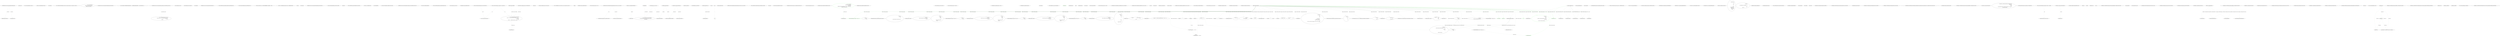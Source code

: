 digraph  {
n0 [cluster="HangFire.SqlServer.SqlServerObjectsInstaller.Install(SqlConnection)", label="Entry HangFire.SqlServer.SqlServerObjectsInstaller.Install(SqlConnection)", span="32-32"];
n1 [cluster="HangFire.SqlServer.SqlServerObjectsInstaller.Install(SqlConnection)", label="connection == null", span="34-34"];
n4 [cluster="HangFire.SqlServer.SqlServerObjectsInstaller.Install(SqlConnection)", label="!IsSqlEditionSupported(connection)", span="38-38"];
n8 [cluster="HangFire.SqlServer.SqlServerObjectsInstaller.Install(SqlConnection)", label="connection.Execute(script)", span="49-49"];
n2 [cluster="HangFire.SqlServer.SqlServerObjectsInstaller.Install(SqlConnection)", label="throw new ArgumentNullException(''connection'');", span="34-34"];
n3 [cluster="HangFire.SqlServer.SqlServerObjectsInstaller.Install(SqlConnection)", label="Log.Debug(''Start installing HangFire SQL objects...'')", span="36-36"];
n12 [cluster="Unk.Debug", label="Entry Unk.Debug", span=""];
n5 [cluster="HangFire.SqlServer.SqlServerObjectsInstaller.Install(SqlConnection)", label="throw new PlatformNotSupportedException(''The SQL Server edition of the target server is unsupported, e.g. SQL Azure.'');", span="40-40"];
n6 [cluster="HangFire.SqlServer.SqlServerObjectsInstaller.Install(SqlConnection)", label="var script = GetStringResource(\r\n                typeof(SqlServerObjectsInstaller).Assembly, \r\n                ''HangFire.SqlServer.Install.sql'')", span="43-45"];
n13 [cluster="HangFire.SqlServer.SqlServerObjectsInstaller.IsSqlEditionSupported(SqlConnection)", label="Entry HangFire.SqlServer.SqlServerObjectsInstaller.IsSqlEditionSupported(SqlConnection)", span="54-54"];
n7 [cluster="HangFire.SqlServer.SqlServerObjectsInstaller.Install(SqlConnection)", label="script = script.Replace(''SET @TARGET_SCHEMA_VERSION = 2;'', ''SET @TARGET_SCHEMA_VERSION = '' + RequiredSchemaVersion + '';'')", span="47-47"];
n15 [cluster="HangFire.SqlServer.SqlServerObjectsInstaller.GetStringResource(System.Reflection.Assembly, string)", label="Entry HangFire.SqlServer.SqlServerObjectsInstaller.GetStringResource(System.Reflection.Assembly, string)", span="60-60"];
n16 [cluster="string.Replace(string, string)", label="Entry string.Replace(string, string)", span="0-0"];
n9 [cluster="HangFire.SqlServer.SqlServerObjectsInstaller.Install(SqlConnection)", label="Log.Debug(''HangFire SQL objects installed.'')", span="51-51"];
n17 [cluster="Unk.Execute", label="Entry Unk.Execute", span=""];
n10 [cluster="HangFire.SqlServer.SqlServerObjectsInstaller.Install(SqlConnection)", label="Exit HangFire.SqlServer.SqlServerObjectsInstaller.Install(SqlConnection)", span="32-32"];
n14 [cluster="System.PlatformNotSupportedException.PlatformNotSupportedException(string)", label="Entry System.PlatformNotSupportedException.PlatformNotSupportedException(string)", span="0-0"];
n11 [cluster="System.ArgumentNullException.ArgumentNullException(string)", label="Entry System.ArgumentNullException.ArgumentNullException(string)", span="0-0"];
n18 [cluster="HangFire.SqlServer.SqlServerObjectsInstaller.IsSqlEditionSupported(SqlConnection)", label="var edition = connection.Query<int>(''SELECT SERVERPROPERTY ( 'EngineEdition' )'').Single()", span="56-56"];
n19 [cluster="HangFire.SqlServer.SqlServerObjectsInstaller.IsSqlEditionSupported(SqlConnection)", label="return edition >= SqlEngineEdition.Standard && edition <= SqlEngineEdition.Express;", span="57-57"];
n21 [cluster="Unk.>", label="Entry Unk.>", span=""];
n22 [cluster="Unk.Single", label="Entry Unk.Single", span=""];
n20 [cluster="HangFire.SqlServer.SqlServerObjectsInstaller.IsSqlEditionSupported(SqlConnection)", label="Exit HangFire.SqlServer.SqlServerObjectsInstaller.IsSqlEditionSupported(SqlConnection)", span="54-54"];
n23 [cluster="HangFire.SqlServer.SqlServerObjectsInstaller.GetStringResource(System.Reflection.Assembly, string)", label="var stream = assembly.GetManifestResourceStream(resourceName)", span="62-62"];
n25 [cluster="HangFire.SqlServer.SqlServerObjectsInstaller.GetStringResource(System.Reflection.Assembly, string)", label="throw new InvalidOperationException(String.Format(\r\n                        ''Requested resource `{0}` was not found in the assembly `{1}`.'',\r\n                        resourceName,\r\n                        assembly));", span="66-69"];
n24 [cluster="HangFire.SqlServer.SqlServerObjectsInstaller.GetStringResource(System.Reflection.Assembly, string)", label="stream == null", span="64-64"];
n29 [cluster="System.Reflection.Assembly.GetManifestResourceStream(string)", label="Entry System.Reflection.Assembly.GetManifestResourceStream(string)", span="0-0"];
n26 [cluster="HangFire.SqlServer.SqlServerObjectsInstaller.GetStringResource(System.Reflection.Assembly, string)", label="var reader = new StreamReader(stream)", span="72-72"];
n27 [cluster="HangFire.SqlServer.SqlServerObjectsInstaller.GetStringResource(System.Reflection.Assembly, string)", label="return reader.ReadToEnd();", span="74-74"];
n32 [cluster="System.IO.StreamReader.StreamReader(System.IO.Stream)", label="Entry System.IO.StreamReader.StreamReader(System.IO.Stream)", span="0-0"];
n28 [cluster="HangFire.SqlServer.SqlServerObjectsInstaller.GetStringResource(System.Reflection.Assembly, string)", label="Exit HangFire.SqlServer.SqlServerObjectsInstaller.GetStringResource(System.Reflection.Assembly, string)", span="60-60"];
n33 [cluster="System.IO.StreamReader.ReadToEnd()", label="Entry System.IO.StreamReader.ReadToEnd()", span="0-0"];
n30 [cluster="System.InvalidOperationException.InvalidOperationException(string)", label="Entry System.InvalidOperationException.InvalidOperationException(string)", span="0-0"];
n31 [cluster="string.Format(string, object, object)", label="Entry string.Format(string, object, object)", span="0-0"];
m0_6 [cluster="Hangfire.Storage.InvocationData.Deserialize()", file="InvocationData.cs", label="Entry Hangfire.Storage.InvocationData.Deserialize()", span="40-40"];
m0_11 [cluster="Hangfire.Storage.InvocationData.Deserialize()", file="InvocationData.cs", label="throw new InvalidOperationException(String.Format(\r\n                        ''The type `{0}` does not contain a method with signature `{1}({2})`'',\r\n                        type.FullName,\r\n                        Method,\r\n                        String.Join('', '', parameterTypes.Select(x => x.Name))));", span="50-54"];
m0_7 [cluster="Hangfire.Storage.InvocationData.Deserialize()", file="InvocationData.cs", label="var type = System.Type.GetType(Type, throwOnError: true, ignoreCase: true)", span="44-44"];
m0_8 [cluster="Hangfire.Storage.InvocationData.Deserialize()", file="InvocationData.cs", label="var parameterTypes = JobHelper.FromJson<Type[]>(ParameterTypes)", span="45-45"];
m0_10 [cluster="Hangfire.Storage.InvocationData.Deserialize()", file="InvocationData.cs", label="method == null", span="48-48"];
m0_9 [cluster="Hangfire.Storage.InvocationData.Deserialize()", file="InvocationData.cs", label="var method = GetNonOpenMatchingMethod(type, Method, parameterTypes)", span="46-46"];
m0_12 [cluster="Hangfire.Storage.InvocationData.Deserialize()", file="InvocationData.cs", label="var arguments = JobHelper.FromJson<string[]>(Arguments)", span="57-57"];
m0_13 [cluster="Hangfire.Storage.InvocationData.Deserialize()", file="InvocationData.cs", label="return new Job(type, method, arguments);", span="59-59"];
m0_15 [cluster="Hangfire.Storage.InvocationData.Deserialize()", file="InvocationData.cs", label="throw new JobLoadException(''Could not load the job. See inner exception for the details.'', ex);", span="63-63"];
m0_14 [cluster="Hangfire.Storage.InvocationData.Deserialize()", file="InvocationData.cs", label=Exception, span="61-61"];
m0_16 [cluster="Hangfire.Storage.InvocationData.Deserialize()", file="InvocationData.cs", label="Exit Hangfire.Storage.InvocationData.Deserialize()", span="40-40"];
m0_61 [cluster="System.Collections.Generic.List<T>.List()", file="InvocationData.cs", label="Entry System.Collections.Generic.List<T>.List()", span="0-0"];
m0_19 [cluster="Hangfire.Storage.InvocationData.GetNonOpenMatchingMethod(System.Type, string, System.Type[])", file="InvocationData.cs", label="Entry Hangfire.Storage.InvocationData.GetNonOpenMatchingMethod(System.Type, string, System.Type[])", span="76-76"];
m0_41 [cluster="Hangfire.Storage.InvocationData.GetNonOpenMatchingMethod(System.Type, string, System.Type[])", file="InvocationData.cs", label="var parameters = methodCandidate.GetParameters()", span="87-87"];
m0_40 [cluster="Hangfire.Storage.InvocationData.GetNonOpenMatchingMethod(System.Type, string, System.Type[])", file="InvocationData.cs", label="!methodCandidate.Name.Equals(name, StringComparison.Ordinal)", span="82-82"];
m0_39 [cluster="Hangfire.Storage.InvocationData.GetNonOpenMatchingMethod(System.Type, string, System.Type[])", file="InvocationData.cs", label=methodCandidates, span="80-80"];
m0_42 [cluster="Hangfire.Storage.InvocationData.GetNonOpenMatchingMethod(System.Type, string, System.Type[])", file="InvocationData.cs", label="parameters.Length != parameterTypes.Length", span="88-88"];
m0_46 [cluster="Hangfire.Storage.InvocationData.GetNonOpenMatchingMethod(System.Type, string, System.Type[])", file="InvocationData.cs", label="i < parameters.Length", span="98-98"];
m0_47 [cluster="Hangfire.Storage.InvocationData.GetNonOpenMatchingMethod(System.Type, string, System.Type[])", file="InvocationData.cs", label="var parameter = parameters[i]", span="100-100"];
m0_38 [cluster="Hangfire.Storage.InvocationData.GetNonOpenMatchingMethod(System.Type, string, System.Type[])", file="InvocationData.cs", label="var methodCandidates = type.GetMethods()", span="78-78"];
m0_55 [cluster="Hangfire.Storage.InvocationData.GetNonOpenMatchingMethod(System.Type, string, System.Type[])", file="InvocationData.cs", label="!parameterTypesMatched", span="118-118"];
m0_57 [cluster="Hangfire.Storage.InvocationData.GetNonOpenMatchingMethod(System.Type, string, System.Type[])", file="InvocationData.cs", label="return null;", span="126-126"];
m0_56 [cluster="Hangfire.Storage.InvocationData.GetNonOpenMatchingMethod(System.Type, string, System.Type[])", file="InvocationData.cs", label="return methodCandidate.ContainsGenericParameters \r\n                    ? methodCandidate.MakeGenericMethod(genericArguments.ToArray()) \r\n                    : methodCandidate;", span="121-123"];
m0_43 [cluster="Hangfire.Storage.InvocationData.GetNonOpenMatchingMethod(System.Type, string, System.Type[])", file="InvocationData.cs", label="var parameterTypesMatched = true", span="93-93"];
m0_45 [cluster="Hangfire.Storage.InvocationData.GetNonOpenMatchingMethod(System.Type, string, System.Type[])", file="InvocationData.cs", label="var i = 0", span="98-98"];
m0_51 [cluster="Hangfire.Storage.InvocationData.GetNonOpenMatchingMethod(System.Type, string, System.Type[])", file="InvocationData.cs", label="genericArguments.Add(actualType)", span="107-107"];
m0_54 [cluster="Hangfire.Storage.InvocationData.GetNonOpenMatchingMethod(System.Type, string, System.Type[])", file="InvocationData.cs", label="i++", span="98-98"];
m0_52 [cluster="Hangfire.Storage.InvocationData.GetNonOpenMatchingMethod(System.Type, string, System.Type[])", file="InvocationData.cs", label="parameterType.IsAssignableFrom(actualType)", span="112-112"];
m0_48 [cluster="Hangfire.Storage.InvocationData.GetNonOpenMatchingMethod(System.Type, string, System.Type[])", file="InvocationData.cs", label="var parameterType = parameter.ParameterType", span="101-101"];
m0_49 [cluster="Hangfire.Storage.InvocationData.GetNonOpenMatchingMethod(System.Type, string, System.Type[])", file="InvocationData.cs", label="var actualType = parameterTypes[i]", span="102-102"];
m0_53 [cluster="Hangfire.Storage.InvocationData.GetNonOpenMatchingMethod(System.Type, string, System.Type[])", file="InvocationData.cs", label="parameterTypesMatched = false", span="114-114"];
m0_44 [cluster="Hangfire.Storage.InvocationData.GetNonOpenMatchingMethod(System.Type, string, System.Type[])", file="InvocationData.cs", label="var genericArguments = new List<Type>()", span="94-94"];
m0_50 [cluster="Hangfire.Storage.InvocationData.GetNonOpenMatchingMethod(System.Type, string, System.Type[])", file="InvocationData.cs", label="parameterType.IsGenericParameter", span="105-105"];
m0_58 [cluster="Hangfire.Storage.InvocationData.GetNonOpenMatchingMethod(System.Type, string, System.Type[])", file="InvocationData.cs", label="Exit Hangfire.Storage.InvocationData.GetNonOpenMatchingMethod(System.Type, string, System.Type[])", span="76-76"];
m0_65 [cluster="System.Reflection.MethodInfo.MakeGenericMethod(params System.Type[])", file="InvocationData.cs", label="Entry System.Reflection.MethodInfo.MakeGenericMethod(params System.Type[])", span="0-0"];
m0_22 [cluster="Unk.Join", file="InvocationData.cs", label="Entry Unk.Join", span=""];
m0_63 [cluster="System.Type.IsAssignableFrom(System.Type)", file="InvocationData.cs", label="Entry System.Type.IsAssignableFrom(System.Type)", span="0-0"];
m0_24 [cluster="Hangfire.Common.Job.Job(System.Type, System.Reflection.MethodInfo, string[])", file="InvocationData.cs", label="Entry Hangfire.Common.Job.Job(System.Type, System.Reflection.MethodInfo, string[])", span="69-69"];
m0_17 [cluster="System.Type.GetType(string, bool, bool)", file="InvocationData.cs", label="Entry System.Type.GetType(string, bool, bool)", span="0-0"];
m0_29 [cluster="Hangfire.Storage.InvocationData.Serialize(Hangfire.Common.Job)", file="InvocationData.cs", label="Entry Hangfire.Storage.InvocationData.Serialize(Hangfire.Common.Job)", span="67-67"];
m0_30 [cluster="Hangfire.Storage.InvocationData.Serialize(Hangfire.Common.Job)", color=green, community=0, file="InvocationData.cs", label="return new InvocationData(\r\n                job.Type.AssemblyQualifiedName,\r\n                job.Method.Name,\r\n                JobHelper.ToJson(job.Method.GetParameters().Select(x => x.ParameterType)),\r\n                JobHelper.ToJson(job.Arguments));", prediction=0, span="69-73"];
m0_31 [cluster="Hangfire.Storage.InvocationData.Serialize(Hangfire.Common.Job)", file="InvocationData.cs", label="Exit Hangfire.Storage.InvocationData.Serialize(Hangfire.Common.Job)", span="67-67"];
m0_23 [cluster="string.Format(string, object, object, object)", file="InvocationData.cs", label="Entry string.Format(string, object, object, object)", span="0-0"];
m0_64 [cluster="System.Collections.Generic.List<T>.ToArray()", file="InvocationData.cs", label="Entry System.Collections.Generic.List<T>.ToArray()", span="0-0"];
m0_18 [cluster="Hangfire.Common.JobHelper.FromJson<T>(string)", file="InvocationData.cs", label="Entry Hangfire.Common.JobHelper.FromJson<T>(string)", span="39-39"];
m0_34 [cluster="Hangfire.Common.JobHelper.ToJson(object)", file="InvocationData.cs", label="Entry Hangfire.Common.JobHelper.ToJson(object)", span="32-32"];
m0_33 [cluster="Unk.ToJson", file="InvocationData.cs", label="Entry Unk.ToJson", span=""];
m0_60 [cluster="string.Equals(string, System.StringComparison)", file="InvocationData.cs", label="Entry string.Equals(string, System.StringComparison)", span="0-0"];
m0_26 [cluster="lambda expression", file="InvocationData.cs", label="Entry lambda expression", span="54-54"];
m0_35 [cluster="lambda expression", file="InvocationData.cs", label="Entry lambda expression", span="72-72"];
m0_36 [cluster="lambda expression", color=green, community=0, file="InvocationData.cs", label="x.ParameterType", prediction=1, span="72-72"];
m0_37 [cluster="lambda expression", file="InvocationData.cs", label="Exit lambda expression", span="72-72"];
m0_27 [cluster="lambda expression", file="InvocationData.cs", label="x.Name", span="54-54"];
m0_28 [cluster="lambda expression", file="InvocationData.cs", label="Exit lambda expression", span="54-54"];
m0_21 [cluster="Unk.Select", file="InvocationData.cs", label="Entry Unk.Select", span=""];
m0_59 [cluster="System.Type.GetMethods()", file="InvocationData.cs", label="Entry System.Type.GetMethods()", span="0-0"];
m0_62 [cluster="System.Collections.Generic.List<T>.Add(T)", file="InvocationData.cs", label="Entry System.Collections.Generic.List<T>.Add(T)", span="0-0"];
m0_25 [cluster="Hangfire.Common.JobLoadException.JobLoadException(string, System.Exception)", file="InvocationData.cs", label="Entry Hangfire.Common.JobLoadException.JobLoadException(string, System.Exception)", span="33-33"];
m0_0 [cluster="Hangfire.Storage.InvocationData.InvocationData(string, string, string, string)", file="InvocationData.cs", label="Entry Hangfire.Storage.InvocationData.InvocationData(string, string, string, string)", span="26-26"];
m0_1 [cluster="Hangfire.Storage.InvocationData.InvocationData(string, string, string, string)", file="InvocationData.cs", label="Type = type", span="29-29"];
m0_2 [cluster="Hangfire.Storage.InvocationData.InvocationData(string, string, string, string)", file="InvocationData.cs", label="Method = method", span="30-30"];
m0_3 [cluster="Hangfire.Storage.InvocationData.InvocationData(string, string, string, string)", file="InvocationData.cs", label="ParameterTypes = parameterTypes", span="31-31"];
m0_4 [cluster="Hangfire.Storage.InvocationData.InvocationData(string, string, string, string)", file="InvocationData.cs", label="Arguments = arguments", span="32-32"];
m0_5 [cluster="Hangfire.Storage.InvocationData.InvocationData(string, string, string, string)", file="InvocationData.cs", label="Exit Hangfire.Storage.InvocationData.InvocationData(string, string, string, string)", span="26-26"];
m0_32 [cluster="System.Reflection.MethodBase.GetParameters()", file="InvocationData.cs", label="Entry System.Reflection.MethodBase.GetParameters()", span="0-0"];
m0_66 [file="InvocationData.cs", label="Hangfire.Storage.InvocationData", span=""];
m1_99 [cluster="string.Format(string, object, object, object)", file="JobHelperFacts.cs", label="Entry string.Format(string, object, object, object)", span="0-0"];
m1_90 [cluster="HangFire.Web.RazorPage.Write(object)", file="JobHelperFacts.cs", label="Entry HangFire.Web.RazorPage.Write(object)", span="40-40"];
m1_92 [cluster="HangFire.Web.JobStorage.GetStatistics()", file="JobHelperFacts.cs", label="Entry HangFire.Web.JobStorage.GetStatistics()", span="553-553"];
m1_89 [cluster="HangFire.Web.RazorPage.WriteLiteral(string)", file="JobHelperFacts.cs", label="Entry HangFire.Web.RazorPage.WriteLiteral(string)", span="33-33"];
m1_12 [cluster="HangFire.Web.Pages.LayoutPage.Execute()", file="JobHelperFacts.cs", label="WriteLiteral(''\''\r\n                           href=\'''')", span="136-136"];
m1_13 [cluster="HangFire.Web.Pages.LayoutPage.Execute()", file="JobHelperFacts.cs", label="Write(Request.LinkTo(''/''))", span="141-141"];
m1_14 [cluster="HangFire.Web.Pages.LayoutPage.Execute()", file="JobHelperFacts.cs", label="WriteLiteral(''\''>\r\n                            <span class=\''glyphicon glyphicon-dashboard\''></spa'' +\r\n''n>\r\n                            Dashboard\r\n                        </a>\r\n\r\n     '' +\r\n''                   <a class=\''list-group-item '')", span="146-148"];
m1_15 [cluster="HangFire.Web.Pages.LayoutPage.Execute()", file="JobHelperFacts.cs", label="Write(Request.PathInfo.Equals(''/servers'') ? ''active'' : null)", span="153-153"];
m1_16 [cluster="HangFire.Web.Pages.LayoutPage.Execute()", file="JobHelperFacts.cs", label="WriteLiteral(''\''\r\n                           href=\'''')", span="158-158"];
m1_17 [cluster="HangFire.Web.Pages.LayoutPage.Execute()", file="JobHelperFacts.cs", label="Write(Request.LinkTo(''/servers''))", span="163-163"];
m1_18 [cluster="HangFire.Web.Pages.LayoutPage.Execute()", file="JobHelperFacts.cs", label="WriteLiteral(''\''>\r\n                            <span class=\''label label-default pull-right\''>'')", span="168-168"];
m1_11 [cluster="HangFire.Web.Pages.LayoutPage.Execute()", file="JobHelperFacts.cs", label="Write(Request.PathInfo.Equals(''/'') ? ''active'' : null)", span="131-131"];
m1_95 [cluster="string.IsNullOrEmpty(string)", file="JobHelperFacts.cs", label="Entry string.IsNullOrEmpty(string)", span="0-0"];
m1_94 [cluster="Unk.StartsWith", file="JobHelperFacts.cs", label="Entry Unk.StartsWith", span=""];
m1_19 [cluster="HangFire.Web.Pages.LayoutPage.Execute()", color=green, community=0, file="JobHelperFacts.cs", label="Write(statistics.Servers)", prediction=2, span="173-173"];
m1_0 [cluster="Hangfire.BackgroundJobServerOptions.BackgroundJobServerOptions()", file="JobHelperFacts.cs", label="Entry Hangfire.BackgroundJobServerOptions.BackgroundJobServerOptions()", span="34-34"];
m1_9 [cluster="Hangfire.BackgroundJobServerOptions.BackgroundJobServerOptions()", file="JobHelperFacts.cs", label="Activator = JobActivator.Current", span="45-45"];
m1_20 [cluster="Unk.Select", color=green, community=0, file="JobHelperFacts.cs", label="Entry Unk.Select", prediction=2, span=""];
m1_21 [cluster="Unk.Join", color=green, community=0, file="JobHelperFacts.cs", label="Entry Unk.Join", prediction=2, span=""];
m1_22 [cluster="lambda expression", color=green, community=0, file="JobHelperFacts.cs", label="Entry lambda expression", prediction=2, span="90-90"];
m1_23 [cluster="lambda expression", color=green, community=0, file="JobHelperFacts.cs", label="''''' + x + '''''", prediction=2, span="90-90"];
m1_24 [cluster="lambda expression", file="JobHelperFacts.cs", label="Exit lambda expression", span="90-90"];
m1_28 [cluster="HangFire.Web.Pages.LayoutPage.Execute()", color=green, community=0, file="JobHelperFacts.cs", label="WriteLiteral(@''\r\n                                </span>\r\n                            </span>\r\n                            <span class=''''glyphicon glyphicon-inbox''''></span>\r\n                            Jobs & Queues\r\n                        </a>\r\n                        <a class=''''list-group-item stats-indent '')", prediction=2, span="224-230"];
m1_27 [cluster="HangFire.Web.Pages.LayoutPage.Execute()", file="JobHelperFacts.cs", label="Write(statistics.Queues)", span="219-219"];
m1_29 [cluster="HangFire.Web.Pages.LayoutPage.Execute()", color=green, community=0, file="JobHelperFacts.cs", label="Write(Request.PathInfo.Equals(''/scheduled'') ? ''active'' : null)", prediction=2, span="235-235"];
m1_30 [cluster="HangFire.Web.Pages.LayoutPage.Execute()", file="JobHelperFacts.cs", label="WriteLiteral(''\'' \r\n                           href=\'''')", span="240-240"];
m1_1 [cluster="Hangfire.BackgroundJobServerOptions.BackgroundJobServerOptions()", file="JobHelperFacts.cs", label="WorkerCount = Math.Min(Environment.ProcessorCount * 5, MaxDefaultWorkerCount)", span="36-36"];
m1_2 [cluster="Hangfire.BackgroundJobServerOptions.BackgroundJobServerOptions()", file="JobHelperFacts.cs", label="Queues = new[] { EnqueuedState.DefaultQueue }", span="37-37"];
m1_3 [cluster="Hangfire.BackgroundJobServerOptions.BackgroundJobServerOptions()", file="JobHelperFacts.cs", label="ShutdownTimeout = BackgroundProcessingServer.DefaultShutdownTimeout", span="38-38"];
m1_4 [cluster="Hangfire.BackgroundJobServerOptions.BackgroundJobServerOptions()", file="JobHelperFacts.cs", label="SchedulePollingInterval = DelayedJobScheduler.DefaultPollingDelay", span="39-39"];
m1_5 [cluster="Hangfire.BackgroundJobServerOptions.BackgroundJobServerOptions()", file="JobHelperFacts.cs", label="HeartbeatInterval = ServerHeartbeat.DefaultHeartbeatInterval", span="40-40"];
m1_6 [cluster="Hangfire.BackgroundJobServerOptions.BackgroundJobServerOptions()", file="JobHelperFacts.cs", label="ServerTimeout = ServerWatchdog.DefaultServerTimeout", span="41-41"];
m1_7 [cluster="Hangfire.BackgroundJobServerOptions.BackgroundJobServerOptions()", file="JobHelperFacts.cs", label="ServerCheckInterval = ServerWatchdog.DefaultCheckInterval", span="42-42"];
m1_8 [cluster="Hangfire.BackgroundJobServerOptions.BackgroundJobServerOptions()", file="JobHelperFacts.cs", label="FilterProvider = JobFilterProviders.Providers", span="44-44"];
m1_10 [cluster="Hangfire.BackgroundJobServerOptions.BackgroundJobServerOptions()", file="JobHelperFacts.cs", label="Exit Hangfire.BackgroundJobServerOptions.BackgroundJobServerOptions()", span="34-34"];
m1_25 [cluster="HangFire.Web.Pages.LayoutPage.Execute()", file="JobHelperFacts.cs", label="Hangfire.BackgroundJobServerOptions", span=""];
m1_26 [cluster="HangFire.Web.Pages.LayoutPage.Execute()", file="JobHelperFacts.cs", label="WriteLiteral(''\r\n                                </span>\r\n                                / \r\n  '' +\r\n''                              <span id=\''stats-queues\'' title=\''Queues count\''>\r\n   '' +\r\n''                                 '')", span="212-214"];
m1_31 [cluster="HangFire.Web.Pages.LayoutPage.Execute()", file="JobHelperFacts.cs", label="Write(Request.LinkTo(''/scheduled''))", span="245-245"];
m1_32 [cluster="HangFire.Web.Pages.LayoutPage.Execute()", file="JobHelperFacts.cs", label="WriteLiteral(''\''>\r\n                            <span id=\''stats-scheduled\'' class=\''label label-inf'' +\r\n''o pull-right\''>\r\n                                '')", span="250-251"];
m1_33 [cluster="HangFire.Web.Pages.LayoutPage.Execute()", file="JobHelperFacts.cs", label="Write(statistics.Scheduled)", span="256-256"];
m1_34 [cluster="HangFire.Web.Pages.LayoutPage.Execute()", file="JobHelperFacts.cs", label="WriteLiteral(''\r\n                            </span>\r\n                            Scheduled\r\n   '' +\r\n''                     </a>\r\n                        <a class=\''list-group-item sta'' +\r\n''ts-indent '')", span="261-263"];
m1_35 [cluster="HangFire.Web.Pages.LayoutPage.Execute()", file="JobHelperFacts.cs", label="Write(Request.PathInfo.Equals(''/processing'') ? ''active'' : null)", span="268-268"];
m1_36 [cluster="HangFire.Web.Pages.LayoutPage.Execute()", file="JobHelperFacts.cs", label="WriteLiteral(''\'' \r\n                           href=\'''')", span="273-273"];
m1_37 [cluster="HangFire.Web.Pages.LayoutPage.Execute()", file="JobHelperFacts.cs", label="Write(Request.LinkTo(''/processing''))", span="278-278"];
m1_38 [cluster="HangFire.Web.Pages.LayoutPage.Execute()", file="JobHelperFacts.cs", label="WriteLiteral(''\''>\r\n                            <span id=\''stats-workers\'' class=\''label label-warni'' +\r\n''ng pull-right\''>\r\n                                '')", span="283-284"];
m1_39 [cluster="HangFire.Web.Pages.LayoutPage.Execute()", file="JobHelperFacts.cs", label="Write(statistics.Processing)", span="289-289"];
m1_40 [cluster="HangFire.Web.Pages.LayoutPage.Execute()", file="JobHelperFacts.cs", label="WriteLiteral(''\r\n                            </span>\r\n                            Processing\r\n  '' +\r\n''                      </a>\r\n                        <a class=\''list-group-item st'' +\r\n''ats-indent '')", span="294-296"];
m1_41 [cluster="HangFire.Web.Pages.LayoutPage.Execute()", file="JobHelperFacts.cs", label="Write(Request.PathInfo.Equals(''/succeeded'') ? ''active'' : null)", span="301-301"];
m1_42 [cluster="HangFire.Web.Pages.LayoutPage.Execute()", file="JobHelperFacts.cs", label="WriteLiteral(''\'' \r\n                           href=\'''')", span="306-306"];
m1_43 [cluster="HangFire.Web.Pages.LayoutPage.Execute()", file="JobHelperFacts.cs", label="Write(Request.LinkTo(''/succeeded''))", span="311-311"];
m1_44 [cluster="HangFire.Web.Pages.LayoutPage.Execute()", file="JobHelperFacts.cs", label="WriteLiteral(''\''>\r\n                            <span id=\''stats-succeeded\'' class=\''label label-suc'' +\r\n''cess pull-right\''>\r\n                                '')", span="316-317"];
m1_45 [cluster="HangFire.Web.Pages.LayoutPage.Execute()", file="JobHelperFacts.cs", label="Write(statistics.Succeeded)", span="322-322"];
m1_46 [cluster="HangFire.Web.Pages.LayoutPage.Execute()", file="JobHelperFacts.cs", label="WriteLiteral(''\r\n                            </span>\r\n                            Succeeded\r\n   '' +\r\n''                     </a>\r\n                        <a class=\''list-group-item sta'' +\r\n''ts-indent '')", span="327-329"];
m1_47 [cluster="HangFire.Web.Pages.LayoutPage.Execute()", file="JobHelperFacts.cs", label="Write(Request.PathInfo.Equals(''/failed'') ? ''active'' : null)", span="334-334"];
m1_48 [cluster="HangFire.Web.Pages.LayoutPage.Execute()", file="JobHelperFacts.cs", label="WriteLiteral(''\'' \r\n                           href=\'''')", span="339-339"];
m1_49 [cluster="HangFire.Web.Pages.LayoutPage.Execute()", file="JobHelperFacts.cs", label="Write(Request.LinkTo(''/failed''))", span="344-344"];
m1_50 [cluster="HangFire.Web.Pages.LayoutPage.Execute()", file="JobHelperFacts.cs", label="WriteLiteral(''\''>\r\n                            <span id=\''stats-failed\'' class=\''label label-danger'' +\r\n'' pull-right\''>\r\n                                '')", span="349-350"];
m1_51 [cluster="HangFire.Web.Pages.LayoutPage.Execute()", file="JobHelperFacts.cs", label="Write(statistics.Failed)", span="355-355"];
m1_52 [cluster="HangFire.Web.Pages.LayoutPage.Execute()", file="JobHelperFacts.cs", label="WriteLiteral(''\r\n                            </span>\r\n                            Failed\r\n      '' +\r\n''                  </a>\r\n\r\n\r\n                    </div>\r\n                </div>\r\n'' +\r\n''                <div class=\''col-md-9\''>\r\n'')", span="360-362"];
m1_53 [cluster="HangFire.Web.Pages.LayoutPage.Execute()", file="JobHelperFacts.cs", label="Breadcrumbs != null", span="367-367"];
m1_54 [cluster="HangFire.Web.Pages.LayoutPage.Execute()", file="JobHelperFacts.cs", label="WriteLiteral(''                        <ol class=\''breadcrumb\''>\r\n                            <li>'' +\r\n''<a href=\'''')", span="373-374"];
m1_55 [cluster="HangFire.Web.Pages.LayoutPage.Execute()", file="JobHelperFacts.cs", label="Write(Request.LinkTo(''/''))", span="379-379"];
m1_56 [cluster="HangFire.Web.Pages.LayoutPage.Execute()", file="JobHelperFacts.cs", label="WriteLiteral(''\''><span class=\''glyphicon glyphicon-home\''></span></a></li>\r\n'')", span="384-384"];
m1_57 [cluster="HangFire.Web.Pages.LayoutPage.Execute()", file="JobHelperFacts.cs", label=Breadcrumbs, span="389-389"];
m1_58 [cluster="HangFire.Web.Pages.LayoutPage.Execute()", file="JobHelperFacts.cs", label="WriteLiteral(''                                <li><a href=\'''')", span="395-395"];
m1_59 [cluster="HangFire.Web.Pages.LayoutPage.Execute()", file="JobHelperFacts.cs", label="Write(breadcrumb.Value)", span="400-400"];
m1_60 [cluster="HangFire.Web.Pages.LayoutPage.Execute()", file="JobHelperFacts.cs", label="WriteLiteral(''\''>'')", span="405-405"];
m1_61 [cluster="HangFire.Web.Pages.LayoutPage.Execute()", file="JobHelperFacts.cs", label="Write(breadcrumb.Key)", span="410-410"];
m1_62 [cluster="HangFire.Web.Pages.LayoutPage.Execute()", file="JobHelperFacts.cs", label="WriteLiteral(''</a></li>\r\n'')", span="415-415"];
m1_63 [cluster="HangFire.Web.Pages.LayoutPage.Execute()", file="JobHelperFacts.cs", label="WriteLiteral(''                            <li class=\''active\''>'')", span="425-425"];
m1_64 [cluster="HangFire.Web.Pages.LayoutPage.Execute()", file="JobHelperFacts.cs", label="Write(BreadcrumbsTitle ?? Title)", span="430-430"];
m1_65 [cluster="HangFire.Web.Pages.LayoutPage.Execute()", file="JobHelperFacts.cs", label="WriteLiteral(''</li>\r\n                        </ol>\r\n'')", span="435-435"];
m1_66 [cluster="HangFire.Web.Pages.LayoutPage.Execute()", file="JobHelperFacts.cs", label="WriteLiteral(''\r\n                    <h1 class=\''page-header\''>\r\n                        '')", span="445-445"];
m1_67 [cluster="HangFire.Web.Pages.LayoutPage.Execute()", file="JobHelperFacts.cs", label="Write(Title)", span="450-450"];
m1_68 [cluster="HangFire.Web.Pages.LayoutPage.Execute()", file="JobHelperFacts.cs", label="WriteLiteral(''\r\n'')", span="455-455"];
m1_69 [cluster="HangFire.Web.Pages.LayoutPage.Execute()", file="JobHelperFacts.cs", label="!String.IsNullOrEmpty(Subtitle)", span="460-460"];
m1_70 [cluster="HangFire.Web.Pages.LayoutPage.Execute()", file="JobHelperFacts.cs", label="WriteLiteral(''                            <small>'')", span="466-466"];
m1_71 [cluster="HangFire.Web.Pages.LayoutPage.Execute()", file="JobHelperFacts.cs", label="Write(Subtitle)", span="471-471"];
m1_72 [cluster="HangFire.Web.Pages.LayoutPage.Execute()", file="JobHelperFacts.cs", label="WriteLiteral(''</small>\r\n'')", span="476-476"];
m1_73 [cluster="HangFire.Web.Pages.LayoutPage.Execute()", file="JobHelperFacts.cs", label="WriteLiteral(''                    </h1>\r\n                    '')", span="486-486"];
m1_74 [cluster="HangFire.Web.Pages.LayoutPage.Execute()", file="JobHelperFacts.cs", label="Write(RenderBody())", span="491-491"];
m1_75 [cluster="HangFire.Web.Pages.LayoutPage.Execute()", file="JobHelperFacts.cs", label="WriteLiteral(@''\r\n                </div>\r\n            </div>\r\n        </div>\r\n\r\n        <div id=''''footer''''>\r\n            <div class=''''container''''>\r\n                <ul class=''''list-inline credit''''>\r\n                    <li>\r\n                        <a href=''''http://github.io/odinserj/hangfire'''' target=''''_blank''''>HangFire \r\n                            '')", span="496-506"];
m1_76 [cluster="HangFire.Web.Pages.LayoutPage.Execute()", file="JobHelperFacts.cs", label="Write(FileVersionInfo.GetVersionInfo(GetType().Assembly.Location).ProductVersion)", span="511-511"];
m1_77 [cluster="HangFire.Web.Pages.LayoutPage.Execute()", file="JobHelperFacts.cs", label="WriteLiteral(''\r\n                        </a>\r\n                    </li>\r\n                    <l'' +\r\n''i>\r\n                        '')", span="516-517"];
m1_78 [cluster="HangFire.Web.Pages.LayoutPage.Execute()", file="JobHelperFacts.cs", label="Write(String.Format(''redis://{0}:{1}/{2}'', RedisFactory.Host, RedisFactory.Port, RedisFactory.Db))", span="522-522"];
m1_79 [cluster="HangFire.Web.Pages.LayoutPage.Execute()", file="JobHelperFacts.cs", label="WriteLiteral(''\r\n                    </li>\r\n                    <li>Time: '')", span="527-527"];
m1_80 [cluster="HangFire.Web.Pages.LayoutPage.Execute()", file="JobHelperFacts.cs", label="Write(DateTime.UtcNow)", span="532-532"];
m1_81 [cluster="HangFire.Web.Pages.LayoutPage.Execute()", file="JobHelperFacts.cs", label="WriteLiteral('' UTC\r\n                    </li>\r\n                    <li>Generated in ['')", span="537-537"];
m1_82 [cluster="HangFire.Web.Pages.LayoutPage.Execute()", file="JobHelperFacts.cs", label="Write((DateTime.UtcNow - (DateTime)Context.Items[''GenerationStartedAt'']).Milliseconds)", span="542-542"];
m1_83 [cluster="HangFire.Web.Pages.LayoutPage.Execute()", file="JobHelperFacts.cs", label="WriteLiteral(@'' ms]\r\n                    </li>\r\n                </ul>\r\n            </div>\r\n        </div>\r\n        \r\n        <script>\r\n            (function (hangFire) {\r\n                hangFire.config = {\r\n                    pollInterval: 2000,\r\n                    pollUrl: ''')", span="547-557"];
m1_84 [cluster="HangFire.Web.Pages.LayoutPage.Execute()", file="JobHelperFacts.cs", label="Write(Request.LinkTo(''/stats''))", span="562-562"];
m1_85 [cluster="HangFire.Web.Pages.LayoutPage.Execute()", file="JobHelperFacts.cs", label="WriteLiteral(''\'\r\n                };\r\n            })(window.HangFire = window.HangFire || {});\r\n'' +\r\n''        </script>\r\n        <script src=\'''')", span="567-568"];
m1_86 [cluster="HangFire.Web.Pages.LayoutPage.Execute()", file="JobHelperFacts.cs", label="Write(Request.LinkTo(''/js/scripts.js''))", span="573-573"];
m1_87 [cluster="HangFire.Web.Pages.LayoutPage.Execute()", file="JobHelperFacts.cs", label="WriteLiteral(''\''></script>\r\n    </body>\r\n</html>\r\n'')", span="578-578"];
m1_88 [cluster="HangFire.Web.Pages.LayoutPage.Execute()", file="JobHelperFacts.cs", label="Exit HangFire.Web.Pages.LayoutPage.Execute()", span="39-39"];
m1_91 [cluster="HttpRequestBase.LinkTo(string)", file="JobHelperFacts.cs", label="Entry HttpRequestBase.LinkTo(string)", span="8-8"];
m1_98 [cluster="System.Diagnostics.FileVersionInfo.GetVersionInfo(string)", file="JobHelperFacts.cs", label="Entry System.Diagnostics.FileVersionInfo.GetVersionInfo(string)", span="0-0"];
m1_96 [cluster="HangFire.Web.RazorPage.RenderBody()", file="JobHelperFacts.cs", label="Entry HangFire.Web.RazorPage.RenderBody()", span="48-48"];
m1_97 [cluster="object.GetType()", file="JobHelperFacts.cs", label="Entry object.GetType()", span="0-0"];
m1_93 [cluster="Unk.Equals", file="JobHelperFacts.cs", label="Entry Unk.Equals", span=""];
m1_100 [cluster="Unk.Write", file="JobHelperFacts.cs", label="Entry Unk.Write", span=""];
m1_101 [file="JobHelperFacts.cs", label="HangFire.Web.Pages.LayoutPage", span=""];
m3_44 [cluster="Hangfire.Common.JobHelper.ToTimestamp(System.DateTime)", file="SqlServerConnection.cs", label="Entry Hangfire.Common.JobHelper.ToTimestamp(System.DateTime)", span="57-57"];
m3_43 [cluster="Hangfire.Storage.IStorageConnection.AcquireDistributedLock(string, System.TimeSpan)", file="SqlServerConnection.cs", label="Entry Hangfire.Storage.IStorageConnection.AcquireDistributedLock(string, System.TimeSpan)", span="28-28"];
m3_42 [cluster="Hangfire.JobStorage.GetConnection()", file="SqlServerConnection.cs", label="Entry Hangfire.JobStorage.GetConnection()", span="56-56"];
m3_2 [cluster="Hangfire.Server.DelayedJobScheduler.DelayedJobScheduler(System.TimeSpan)", file="SqlServerConnection.cs", label="Entry Hangfire.Server.DelayedJobScheduler.DelayedJobScheduler(System.TimeSpan)", span="91-91"];
m3_3 [cluster="Hangfire.Server.DelayedJobScheduler.DelayedJobScheduler(System.TimeSpan)", file="SqlServerConnection.cs", label="Exit Hangfire.Server.DelayedJobScheduler.DelayedJobScheduler(System.TimeSpan)", span="91-91"];
m3_46 [cluster="Hangfire.States.StateChangeContext.StateChangeContext(Hangfire.JobStorage, Hangfire.Storage.IStorageConnection, string, Hangfire.States.IState, params string[])", file="SqlServerConnection.cs", label="Entry Hangfire.States.StateChangeContext.StateChangeContext(Hangfire.JobStorage, Hangfire.Storage.IStorageConnection, string, Hangfire.States.IState, params string[])", span="35-35"];
m3_47 [cluster="Hangfire.States.EnqueuedState.EnqueuedState()", file="SqlServerConnection.cs", label="Entry Hangfire.States.EnqueuedState.EnqueuedState()", span="87-87"];
m3_22 [cluster="Hangfire.Server.DelayedJobScheduler.EnqueueNextScheduledJob(Hangfire.Server.BackgroundProcessContext)", file="SqlServerConnection.cs", label="Entry Hangfire.Server.DelayedJobScheduler.EnqueueNextScheduledJob(Hangfire.Server.BackgroundProcessContext)", span="143-143"];
m3_29 [cluster="Hangfire.Server.DelayedJobScheduler.EnqueueNextScheduledJob(Hangfire.Server.BackgroundProcessContext)", file="SqlServerConnection.cs", label="var connection = context.Storage.GetConnection()", span="145-145"];
m3_35 [cluster="Hangfire.Server.DelayedJobScheduler.EnqueueNextScheduledJob(Hangfire.Server.BackgroundProcessContext)", file="SqlServerConnection.cs", label="var appliedState = _stateChanger.ChangeState(new StateChangeContext(\r\n                    context.Storage,\r\n                    connection,\r\n                    jobId,\r\n                    new EnqueuedState { Reason = String.Format(''Triggered by {0}'', ToString()) }, \r\n                    ScheduledState.StateName))", span="159-164"];
m3_30 [cluster="Hangfire.Server.DelayedJobScheduler.EnqueueNextScheduledJob(Hangfire.Server.BackgroundProcessContext)", file="SqlServerConnection.cs", label="connection.AcquireDistributedLock(''locks:schedulepoller'', DefaultLockTimeout)", span="146-146"];
m3_32 [cluster="Hangfire.Server.DelayedJobScheduler.EnqueueNextScheduledJob(Hangfire.Server.BackgroundProcessContext)", file="SqlServerConnection.cs", label="var jobId = connection.GetFirstByLowestScoreFromSet(''schedule'', 0, timestamp)", span="151-151"];
m3_37 [cluster="Hangfire.Server.DelayedJobScheduler.EnqueueNextScheduledJob(Hangfire.Server.BackgroundProcessContext)", file="SqlServerConnection.cs", label="var transaction = connection.CreateWriteTransaction()", span="171-171"];
m3_31 [cluster="Hangfire.Server.DelayedJobScheduler.EnqueueNextScheduledJob(Hangfire.Server.BackgroundProcessContext)", file="SqlServerConnection.cs", label="var timestamp = JobHelper.ToTimestamp(DateTime.UtcNow)", span="148-148"];
m3_33 [cluster="Hangfire.Server.DelayedJobScheduler.EnqueueNextScheduledJob(Hangfire.Server.BackgroundProcessContext)", file="SqlServerConnection.cs", label="jobId == null", span="153-153"];
m3_38 [cluster="Hangfire.Server.DelayedJobScheduler.EnqueueNextScheduledJob(Hangfire.Server.BackgroundProcessContext)", file="SqlServerConnection.cs", label="transaction.RemoveFromSet(''schedule'', jobId)", span="173-173"];
m3_34 [cluster="Hangfire.Server.DelayedJobScheduler.EnqueueNextScheduledJob(Hangfire.Server.BackgroundProcessContext)", file="SqlServerConnection.cs", label="return false;", span="156-156"];
m3_36 [cluster="Hangfire.Server.DelayedJobScheduler.EnqueueNextScheduledJob(Hangfire.Server.BackgroundProcessContext)", file="SqlServerConnection.cs", label="appliedState == null", span="166-166"];
m3_40 [cluster="Hangfire.Server.DelayedJobScheduler.EnqueueNextScheduledJob(Hangfire.Server.BackgroundProcessContext)", file="SqlServerConnection.cs", label="return true;", span="178-178"];
m3_39 [cluster="Hangfire.Server.DelayedJobScheduler.EnqueueNextScheduledJob(Hangfire.Server.BackgroundProcessContext)", file="SqlServerConnection.cs", label="transaction.Commit()", span="174-174"];
m3_41 [cluster="Hangfire.Server.DelayedJobScheduler.EnqueueNextScheduledJob(Hangfire.Server.BackgroundProcessContext)", file="SqlServerConnection.cs", label="Exit Hangfire.Server.DelayedJobScheduler.EnqueueNextScheduledJob(Hangfire.Server.BackgroundProcessContext)", span="143-143"];
m3_28 [cluster="object.GetType()", file="SqlServerConnection.cs", label="Entry object.GetType()", span="0-0"];
m3_48 [cluster="string.Format(string, object)", file="SqlServerConnection.cs", label="Entry string.Format(string, object)", span="0-0"];
m3_51 [cluster="Hangfire.Storage.IWriteOnlyTransaction.RemoveFromSet(string, string)", file="SqlServerConnection.cs", label="Entry Hangfire.Storage.IWriteOnlyTransaction.RemoveFromSet(string, string)", span="43-43"];
m3_24 [cluster="Hangfire.Server.BackgroundProcessContext.Sleep(System.TimeSpan)", file="SqlServerConnection.cs", label="Entry Hangfire.Server.BackgroundProcessContext.Sleep(System.TimeSpan)", span="23-23"];
m3_50 [cluster="Hangfire.Storage.IStorageConnection.CreateWriteTransaction()", file="SqlServerConnection.cs", label="Entry Hangfire.Storage.IStorageConnection.CreateWriteTransaction()", span="27-27"];
m3_25 [cluster="Hangfire.Server.DelayedJobScheduler.ToString()", file="SqlServerConnection.cs", label="Entry Hangfire.Server.DelayedJobScheduler.ToString()", span="138-138"];
m3_26 [cluster="Hangfire.Server.DelayedJobScheduler.ToString()", file="SqlServerConnection.cs", label="return GetType().Name;", span="140-140"];
m3_27 [cluster="Hangfire.Server.DelayedJobScheduler.ToString()", file="SqlServerConnection.cs", label="Exit Hangfire.Server.DelayedJobScheduler.ToString()", span="138-138"];
m3_52 [cluster="Hangfire.Storage.IWriteOnlyTransaction.Commit()", file="SqlServerConnection.cs", label="Entry Hangfire.Storage.IWriteOnlyTransaction.Commit()", span="54-54"];
m3_45 [cluster="Hangfire.Storage.IStorageConnection.GetFirstByLowestScoreFromSet(string, double, double)", file="SqlServerConnection.cs", label="Entry Hangfire.Storage.IStorageConnection.GetFirstByLowestScoreFromSet(string, double, double)", span="57-57"];
m3_23 [cluster="Hangfire.Logging.ILog.InfoFormat(string, params object[])", file="SqlServerConnection.cs", label="Entry Hangfire.Logging.ILog.InfoFormat(string, params object[])", span="210-210"];
m3_0 [cluster="Hangfire.Server.DelayedJobScheduler.DelayedJobScheduler()", file="SqlServerConnection.cs", label="Entry Hangfire.Server.DelayedJobScheduler.DelayedJobScheduler()", span="81-81"];
m3_1 [cluster="Hangfire.Server.DelayedJobScheduler.DelayedJobScheduler()", file="SqlServerConnection.cs", label="Exit Hangfire.Server.DelayedJobScheduler.DelayedJobScheduler()", span="81-81"];
m3_49 [cluster="Hangfire.States.IBackgroundJobStateChanger.ChangeState(Hangfire.States.StateChangeContext)", file="SqlServerConnection.cs", label="Entry Hangfire.States.IBackgroundJobStateChanger.ChangeState(Hangfire.States.StateChangeContext)", span="25-25"];
m3_11 [cluster="Hangfire.Server.DelayedJobScheduler.Execute(Hangfire.Server.BackgroundProcessContext)", file="SqlServerConnection.cs", label="Entry Hangfire.Server.DelayedJobScheduler.Execute(Hangfire.Server.BackgroundProcessContext)", span="113-113"];
m3_12 [cluster="Hangfire.Server.DelayedJobScheduler.Execute(Hangfire.Server.BackgroundProcessContext)", file="SqlServerConnection.cs", label="context == null", span="115-115"];
m3_15 [cluster="Hangfire.Server.DelayedJobScheduler.Execute(Hangfire.Server.BackgroundProcessContext)", file="SqlServerConnection.cs", label="EnqueueNextScheduledJob(context)", span="119-119"];
m3_17 [cluster="Hangfire.Server.DelayedJobScheduler.Execute(Hangfire.Server.BackgroundProcessContext)", file="SqlServerConnection.cs", label="context.CancellationToken.IsCancellationRequested", span="123-123"];
m3_20 [cluster="Hangfire.Server.DelayedJobScheduler.Execute(Hangfire.Server.BackgroundProcessContext)", file="SqlServerConnection.cs", label="context.Sleep(_pollingDelay)", span="134-134"];
m3_13 [cluster="Hangfire.Server.DelayedJobScheduler.Execute(Hangfire.Server.BackgroundProcessContext)", file="SqlServerConnection.cs", label="throw new ArgumentNullException(''context'');", span="115-115"];
m3_14 [cluster="Hangfire.Server.DelayedJobScheduler.Execute(Hangfire.Server.BackgroundProcessContext)", file="SqlServerConnection.cs", label="var jobsEnqueued = 0", span="117-117"];
m3_16 [cluster="Hangfire.Server.DelayedJobScheduler.Execute(Hangfire.Server.BackgroundProcessContext)", file="SqlServerConnection.cs", label="jobsEnqueued++", span="121-121"];
m3_18 [cluster="Hangfire.Server.DelayedJobScheduler.Execute(Hangfire.Server.BackgroundProcessContext)", file="SqlServerConnection.cs", label="jobsEnqueued != 0", span="129-129"];
m3_19 [cluster="Hangfire.Server.DelayedJobScheduler.Execute(Hangfire.Server.BackgroundProcessContext)", file="SqlServerConnection.cs", label="Logger.InfoFormat(''{0} scheduled job(s) enqueued.'', jobsEnqueued)", span="131-131"];
m3_21 [cluster="Hangfire.Server.DelayedJobScheduler.Execute(Hangfire.Server.BackgroundProcessContext)", file="SqlServerConnection.cs", label="Exit Hangfire.Server.DelayedJobScheduler.Execute(Hangfire.Server.BackgroundProcessContext)", span="113-113"];
m3_4 [cluster="Hangfire.Server.DelayedJobScheduler.DelayedJobScheduler(System.TimeSpan, Hangfire.States.IBackgroundJobStateChanger)", file="SqlServerConnection.cs", label="Entry Hangfire.Server.DelayedJobScheduler.DelayedJobScheduler(System.TimeSpan, Hangfire.States.IBackgroundJobStateChanger)", span="104-104"];
m3_5 [cluster="Hangfire.Server.DelayedJobScheduler.DelayedJobScheduler(System.TimeSpan, Hangfire.States.IBackgroundJobStateChanger)", file="SqlServerConnection.cs", label="stateChanger == null", span="106-106"];
m3_7 [cluster="Hangfire.Server.DelayedJobScheduler.DelayedJobScheduler(System.TimeSpan, Hangfire.States.IBackgroundJobStateChanger)", file="SqlServerConnection.cs", label="_stateChanger = stateChanger", span="108-108"];
m3_8 [cluster="Hangfire.Server.DelayedJobScheduler.DelayedJobScheduler(System.TimeSpan, Hangfire.States.IBackgroundJobStateChanger)", file="SqlServerConnection.cs", label="_pollingDelay = pollingDelay", span="109-109"];
m3_6 [cluster="Hangfire.Server.DelayedJobScheduler.DelayedJobScheduler(System.TimeSpan, Hangfire.States.IBackgroundJobStateChanger)", file="SqlServerConnection.cs", label="throw new ArgumentNullException(''stateChanger'');", span="106-106"];
m3_9 [cluster="Hangfire.Server.DelayedJobScheduler.DelayedJobScheduler(System.TimeSpan, Hangfire.States.IBackgroundJobStateChanger)", file="SqlServerConnection.cs", label="Exit Hangfire.Server.DelayedJobScheduler.DelayedJobScheduler(System.TimeSpan, Hangfire.States.IBackgroundJobStateChanger)", span="104-104"];
m3_53 [file="SqlServerConnection.cs", label="Hangfire.Server.DelayedJobScheduler", span=""];
n0 -> n4  [color=darkseagreen4, key=1, label=SqlConnection, style=dashed];
n0 -> n8  [color=darkseagreen4, key=1, label=SqlConnection, style=dashed];
n15 -> n25  [color=darkseagreen4, key=1, label="System.Reflection.Assembly", style=dashed];
m0_11 -> m0_26  [color=darkseagreen4, key=1, label="lambda expression", style=dashed];
m0_7 -> m0_11  [color=darkseagreen4, key=1, label=type, style=dashed];
m0_7 -> m0_13  [color=darkseagreen4, key=1, label=type, style=dashed];
m0_8 -> m0_11  [color=darkseagreen4, key=1, label=parameterTypes, style=dashed];
m0_9 -> m0_13  [color=darkseagreen4, key=1, label=method, style=dashed];
m0_19 -> m0_40  [color=darkseagreen4, key=1, label=string, style=dashed];
m0_19 -> m0_42  [color=darkseagreen4, key=1, label="System.Type[]", style=dashed];
m0_41 -> m0_46  [color=darkseagreen4, key=1, label=parameters, style=dashed];
m0_39 -> m0_56  [color=darkseagreen4, key=1, label=methodCandidate, style=dashed];
m0_43 -> m0_55  [color=darkseagreen4, key=1, label=parameterTypesMatched, style=dashed];
m0_45 -> m0_54  [color=darkseagreen4, key=1, label=i, style=dashed];
m0_54 -> m0_54  [color=darkseagreen4, key=1, label=i, style=dashed];
m0_48 -> m0_52  [color=darkseagreen4, key=1, label=parameterType, style=dashed];
m0_48 -> m0_50  [color=darkseagreen4, key=1, label=parameterType, style=dashed];
m0_49 -> m0_51  [color=darkseagreen4, key=1, label=actualType, style=dashed];
m0_49 -> m0_52  [color=darkseagreen4, key=1, label=actualType, style=dashed];
m0_44 -> m0_56  [color=darkseagreen4, key=1, label=genericArguments, style=dashed];
m0_44 -> m0_51  [color=darkseagreen4, key=1, label=genericArguments, style=dashed];
m0_30 -> m0_35  [color=green, key=1, label="lambda expression", style=dashed];
m0_66 -> m0_11  [color=darkseagreen4, key=1, label="Hangfire.Storage.InvocationData", style=dashed];
m1_12 -> m1_14  [color=darkseagreen4, key=1, label="Hangfire.Logging.ILog", style=dashed];
m1_12 -> m1_15  [color=darkseagreen4, key=1, label="Hangfire.Logging.ILog", style=dashed];
m1_12 -> m1_16  [color=darkseagreen4, key=1, label="Hangfire.Logging.ILog", style=dashed];
m1_12 -> m1_17  [color=darkseagreen4, key=1, label="Hangfire.Logging.ILog", style=dashed];
m1_15 -> m1_22  [color=darkseagreen4, key=1, label="lambda expression", style=dashed];
m1_9 -> m1_19  [color=green, key=1, label=statistics, style=dashed];
m1_9 -> m1_25  [color=darkseagreen4, key=1, label=statistics, style=dashed];
m1_9 -> m1_27  [color=darkseagreen4, key=1, label=statistics, style=dashed];
m1_9 -> m1_33  [color=darkseagreen4, key=1, label=statistics, style=dashed];
m1_9 -> m1_39  [color=darkseagreen4, key=1, label=statistics, style=dashed];
m1_9 -> m1_45  [color=darkseagreen4, key=1, label=statistics, style=dashed];
m1_9 -> m1_51  [color=darkseagreen4, key=1, label=statistics, style=dashed];
m1_25 -> m1_14  [color=darkseagreen4, key=1, label="Hangfire.BackgroundJobServerOptions", style=dashed];
m1_25 -> m1_15  [color=darkseagreen4, key=1, label="Hangfire.BackgroundJobServerOptions", style=dashed];
m1_25 -> m1_16  [color=darkseagreen4, key=1, label="Hangfire.BackgroundJobServerOptions", style=dashed];
m1_25 -> m1_17  [color=darkseagreen4, key=1, label="Hangfire.BackgroundJobServerOptions", style=dashed];
m1_57 -> m1_59  [color=darkseagreen4, key=1, label=breadcrumb, style=dashed];
m1_59 -> m1_59  [color=darkseagreen4, key=1, label=breadcrumb, style=dashed];
m1_59 -> m1_61  [color=darkseagreen4, key=1, label=breadcrumb, style=dashed];
m1_61 -> m1_61  [color=darkseagreen4, key=1, label=breadcrumb, style=dashed];
m1_101 -> m1_19  [color=green, key=1, label="HangFire.Web.Pages.LayoutPage", style=dashed];
m1_101 -> m1_20  [color=green, key=1, label="HangFire.Web.Pages.LayoutPage", style=dashed];
m1_101 -> m1_21  [color=green, key=1, label="HangFire.Web.Pages.LayoutPage", style=dashed];
m1_101 -> m1_22  [color=green, key=1, label="HangFire.Web.Pages.LayoutPage", style=dashed];
m1_101 -> m1_23  [color=green, key=1, label="HangFire.Web.Pages.LayoutPage", style=dashed];
m1_101 -> m1_28  [color=green, key=1, label="HangFire.Web.Pages.LayoutPage", style=dashed];
m1_101 -> m1_29  [color=green, key=1, label="HangFire.Web.Pages.LayoutPage", style=dashed];
m1_101 -> m1_10  [color=darkseagreen4, key=1, label="HangFire.Web.Pages.LayoutPage", style=dashed];
m1_101 -> m1_11  [color=darkseagreen4, key=1, label="HangFire.Web.Pages.LayoutPage", style=dashed];
m1_101 -> m1_12  [color=darkseagreen4, key=1, label="HangFire.Web.Pages.LayoutPage", style=dashed];
m1_101 -> m1_13  [color=darkseagreen4, key=1, label="HangFire.Web.Pages.LayoutPage", style=dashed];
m1_101 -> m1_14  [color=darkseagreen4, key=1, label="HangFire.Web.Pages.LayoutPage", style=dashed];
m1_101 -> m1_15  [color=darkseagreen4, key=1, label="HangFire.Web.Pages.LayoutPage", style=dashed];
m1_101 -> m1_16  [color=darkseagreen4, key=1, label="HangFire.Web.Pages.LayoutPage", style=dashed];
m1_101 -> m1_17  [color=darkseagreen4, key=1, label="HangFire.Web.Pages.LayoutPage", style=dashed];
m1_101 -> m1_18  [color=darkseagreen4, key=1, label="HangFire.Web.Pages.LayoutPage", style=dashed];
m1_101 -> m1_24  [color=darkseagreen4, key=1, label="HangFire.Web.Pages.LayoutPage", style=dashed];
m1_101 -> m1_25  [color=darkseagreen4, key=1, label="HangFire.Web.Pages.LayoutPage", style=dashed];
m1_101 -> m1_26  [color=darkseagreen4, key=1, label="HangFire.Web.Pages.LayoutPage", style=dashed];
m1_101 -> m1_27  [color=darkseagreen4, key=1, label="HangFire.Web.Pages.LayoutPage", style=dashed];
m1_101 -> m1_30  [color=darkseagreen4, key=1, label="HangFire.Web.Pages.LayoutPage", style=dashed];
m1_101 -> m1_31  [color=darkseagreen4, key=1, label="HangFire.Web.Pages.LayoutPage", style=dashed];
m1_101 -> m1_32  [color=darkseagreen4, key=1, label="HangFire.Web.Pages.LayoutPage", style=dashed];
m1_101 -> m1_33  [color=darkseagreen4, key=1, label="HangFire.Web.Pages.LayoutPage", style=dashed];
m1_101 -> m1_34  [color=darkseagreen4, key=1, label="HangFire.Web.Pages.LayoutPage", style=dashed];
m1_101 -> m1_35  [color=darkseagreen4, key=1, label="HangFire.Web.Pages.LayoutPage", style=dashed];
m1_101 -> m1_36  [color=darkseagreen4, key=1, label="HangFire.Web.Pages.LayoutPage", style=dashed];
m1_101 -> m1_37  [color=darkseagreen4, key=1, label="HangFire.Web.Pages.LayoutPage", style=dashed];
m1_101 -> m1_38  [color=darkseagreen4, key=1, label="HangFire.Web.Pages.LayoutPage", style=dashed];
m1_101 -> m1_39  [color=darkseagreen4, key=1, label="HangFire.Web.Pages.LayoutPage", style=dashed];
m1_101 -> m1_40  [color=darkseagreen4, key=1, label="HangFire.Web.Pages.LayoutPage", style=dashed];
m1_101 -> m1_41  [color=darkseagreen4, key=1, label="HangFire.Web.Pages.LayoutPage", style=dashed];
m1_101 -> m1_42  [color=darkseagreen4, key=1, label="HangFire.Web.Pages.LayoutPage", style=dashed];
m1_101 -> m1_43  [color=darkseagreen4, key=1, label="HangFire.Web.Pages.LayoutPage", style=dashed];
m1_101 -> m1_44  [color=darkseagreen4, key=1, label="HangFire.Web.Pages.LayoutPage", style=dashed];
m1_101 -> m1_45  [color=darkseagreen4, key=1, label="HangFire.Web.Pages.LayoutPage", style=dashed];
m1_101 -> m1_46  [color=darkseagreen4, key=1, label="HangFire.Web.Pages.LayoutPage", style=dashed];
m1_101 -> m1_47  [color=darkseagreen4, key=1, label="HangFire.Web.Pages.LayoutPage", style=dashed];
m1_101 -> m1_48  [color=darkseagreen4, key=1, label="HangFire.Web.Pages.LayoutPage", style=dashed];
m1_101 -> m1_49  [color=darkseagreen4, key=1, label="HangFire.Web.Pages.LayoutPage", style=dashed];
m1_101 -> m1_50  [color=darkseagreen4, key=1, label="HangFire.Web.Pages.LayoutPage", style=dashed];
m1_101 -> m1_51  [color=darkseagreen4, key=1, label="HangFire.Web.Pages.LayoutPage", style=dashed];
m1_101 -> m1_52  [color=darkseagreen4, key=1, label="HangFire.Web.Pages.LayoutPage", style=dashed];
m1_101 -> m1_53  [color=darkseagreen4, key=1, label="HangFire.Web.Pages.LayoutPage", style=dashed];
m1_101 -> m1_54  [color=darkseagreen4, key=1, label="HangFire.Web.Pages.LayoutPage", style=dashed];
m1_101 -> m1_55  [color=darkseagreen4, key=1, label="HangFire.Web.Pages.LayoutPage", style=dashed];
m1_101 -> m1_56  [color=darkseagreen4, key=1, label="HangFire.Web.Pages.LayoutPage", style=dashed];
m1_101 -> m1_57  [color=darkseagreen4, key=1, label="HangFire.Web.Pages.LayoutPage", style=dashed];
m1_101 -> m1_58  [color=darkseagreen4, key=1, label="HangFire.Web.Pages.LayoutPage", style=dashed];
m1_101 -> m1_59  [color=darkseagreen4, key=1, label="HangFire.Web.Pages.LayoutPage", style=dashed];
m1_101 -> m1_60  [color=darkseagreen4, key=1, label="HangFire.Web.Pages.LayoutPage", style=dashed];
m1_101 -> m1_61  [color=darkseagreen4, key=1, label="HangFire.Web.Pages.LayoutPage", style=dashed];
m1_101 -> m1_62  [color=darkseagreen4, key=1, label="HangFire.Web.Pages.LayoutPage", style=dashed];
m1_101 -> m1_63  [color=darkseagreen4, key=1, label="HangFire.Web.Pages.LayoutPage", style=dashed];
m1_101 -> m1_64  [color=darkseagreen4, key=1, label="HangFire.Web.Pages.LayoutPage", style=dashed];
m1_101 -> m1_65  [color=darkseagreen4, key=1, label="HangFire.Web.Pages.LayoutPage", style=dashed];
m1_101 -> m1_66  [color=darkseagreen4, key=1, label="HangFire.Web.Pages.LayoutPage", style=dashed];
m1_101 -> m1_67  [color=darkseagreen4, key=1, label="HangFire.Web.Pages.LayoutPage", style=dashed];
m1_101 -> m1_68  [color=darkseagreen4, key=1, label="HangFire.Web.Pages.LayoutPage", style=dashed];
m1_101 -> m1_69  [color=darkseagreen4, key=1, label="HangFire.Web.Pages.LayoutPage", style=dashed];
m1_101 -> m1_70  [color=darkseagreen4, key=1, label="HangFire.Web.Pages.LayoutPage", style=dashed];
m1_101 -> m1_71  [color=darkseagreen4, key=1, label="HangFire.Web.Pages.LayoutPage", style=dashed];
m1_101 -> m1_72  [color=darkseagreen4, key=1, label="HangFire.Web.Pages.LayoutPage", style=dashed];
m1_101 -> m1_73  [color=darkseagreen4, key=1, label="HangFire.Web.Pages.LayoutPage", style=dashed];
m1_101 -> m1_74  [color=darkseagreen4, key=1, label="HangFire.Web.Pages.LayoutPage", style=dashed];
m1_101 -> m1_75  [color=darkseagreen4, key=1, label="HangFire.Web.Pages.LayoutPage", style=dashed];
m1_101 -> m1_76  [color=darkseagreen4, key=1, label="HangFire.Web.Pages.LayoutPage", style=dashed];
m1_101 -> m1_77  [color=darkseagreen4, key=1, label="HangFire.Web.Pages.LayoutPage", style=dashed];
m1_101 -> m1_78  [color=darkseagreen4, key=1, label="HangFire.Web.Pages.LayoutPage", style=dashed];
m1_101 -> m1_79  [color=darkseagreen4, key=1, label="HangFire.Web.Pages.LayoutPage", style=dashed];
m1_101 -> m1_80  [color=darkseagreen4, key=1, label="HangFire.Web.Pages.LayoutPage", style=dashed];
m1_101 -> m1_81  [color=darkseagreen4, key=1, label="HangFire.Web.Pages.LayoutPage", style=dashed];
m1_101 -> m1_82  [color=darkseagreen4, key=1, label="HangFire.Web.Pages.LayoutPage", style=dashed];
m1_101 -> m1_84  [color=darkseagreen4, key=1, label="HangFire.Web.Pages.LayoutPage", style=dashed];
m1_101 -> m1_86  [color=darkseagreen4, key=1, label="HangFire.Web.Pages.LayoutPage", style=dashed];
m1_101 -> m1_87  [color=darkseagreen4, key=1, label="HangFire.Web.Pages.LayoutPage", style=dashed];
m3_32 -> m3_38  [color=darkseagreen4, key=1, label=jobId, style=dashed];
m3_37 -> m3_39  [color=darkseagreen4, key=1, label=transaction, style=dashed];
m3_11 -> m3_15  [color=darkseagreen4, key=1, label="Hangfire.Server.BackgroundProcessContext", style=dashed];
m3_11 -> m3_17  [color=darkseagreen4, key=1, label="Hangfire.Server.BackgroundProcessContext", style=dashed];
m3_11 -> m3_20  [color=darkseagreen4, key=1, label="Hangfire.Server.BackgroundProcessContext", style=dashed];
m3_14 -> m3_16  [color=darkseagreen4, key=1, label=jobsEnqueued, style=dashed];
m3_14 -> m3_18  [color=darkseagreen4, key=1, label=jobsEnqueued, style=dashed];
m3_14 -> m3_19  [color=darkseagreen4, key=1, label=jobsEnqueued, style=dashed];
m3_16 -> m3_16  [color=darkseagreen4, key=1, label=jobsEnqueued, style=dashed];
m3_16 -> m3_18  [color=darkseagreen4, key=1, label=jobsEnqueued, style=dashed];
m3_16 -> m3_19  [color=darkseagreen4, key=1, label=jobsEnqueued, style=dashed];
m3_53 -> m3_15  [color=darkseagreen4, key=1, label="Hangfire.Server.DelayedJobScheduler", style=dashed];
m3_53 -> m3_20  [color=darkseagreen4, key=1, label="Hangfire.Server.DelayedJobScheduler", style=dashed];
m3_53 -> m3_26  [color=darkseagreen4, key=1, label="Hangfire.Server.DelayedJobScheduler", style=dashed];
}

